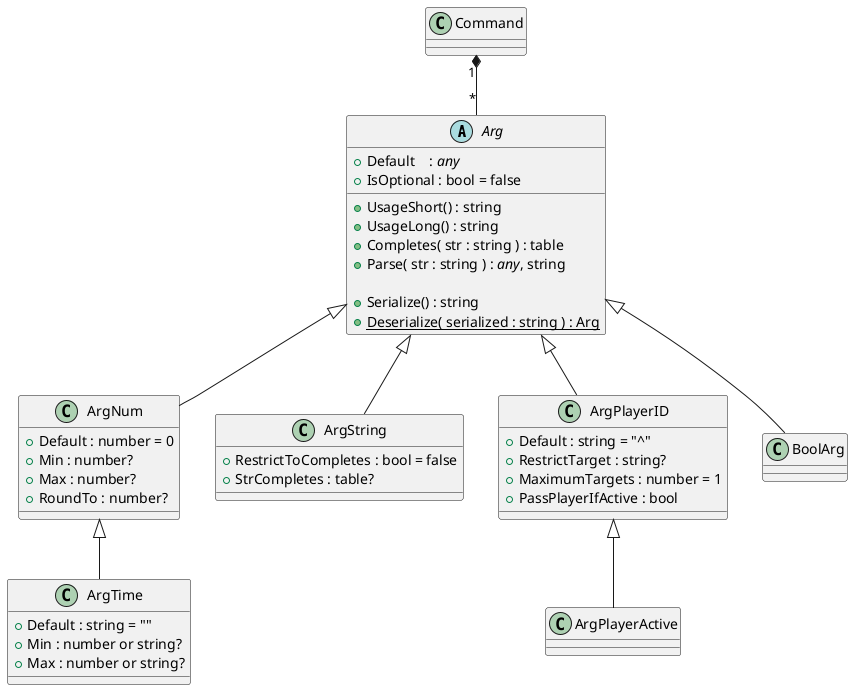@startuml
abstract class Arg {
	+Default    : //any//
	+IsOptional : bool = false

	+UsageShort() : string
	+UsageLong() : string
	+Completes( str : string ) : table
	+Parse( str : string ) : //any//, string

	+Serialize() : string
	+Deserialize( serialized : string ) : Arg {static}
}

class ArgNum {
	+Default : number = 0
	+Min : number?
	+Max : number?
	+RoundTo : number?
}

class ArgTime {
	+Default : string = ""
	+Min : number or string?
	+Max : number or string?
}

class ArgString {
	+RestrictToCompletes : bool = false
	+StrCompletes : table?
}

class ArgPlayerID {
	+Default : string = "^"
	+RestrictTarget : string?
	+MaximumTargets : number = 1
	+PassPlayerIfActive : bool
}

class ArgPlayerActive {
}

Command "1" *-- "*" Arg

Arg <|-- ArgNum
ArgNum <|-- ArgTime
Arg <|-- ArgString
Arg <|-- ArgPlayerID
ArgPlayerID <|-- ArgPlayerActive
Arg <|-- BoolArg
@enduml
